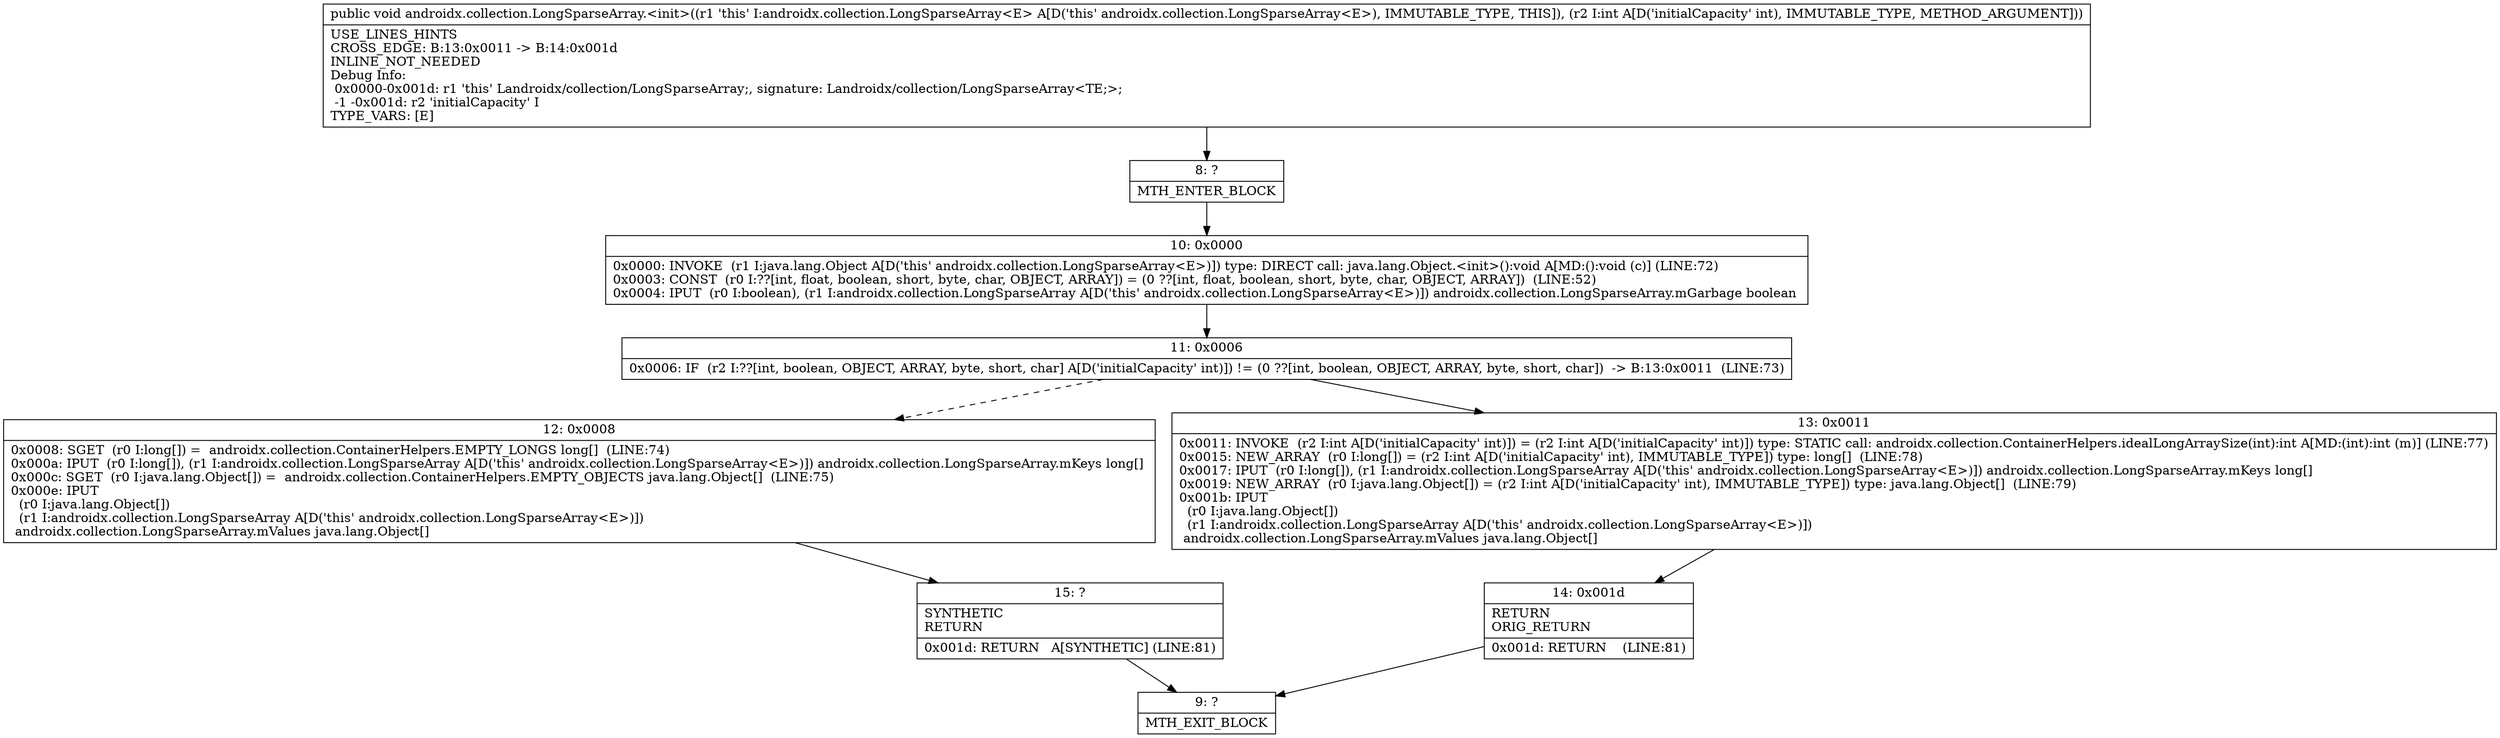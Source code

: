 digraph "CFG forandroidx.collection.LongSparseArray.\<init\>(I)V" {
Node_8 [shape=record,label="{8\:\ ?|MTH_ENTER_BLOCK\l}"];
Node_10 [shape=record,label="{10\:\ 0x0000|0x0000: INVOKE  (r1 I:java.lang.Object A[D('this' androidx.collection.LongSparseArray\<E\>)]) type: DIRECT call: java.lang.Object.\<init\>():void A[MD:():void (c)] (LINE:72)\l0x0003: CONST  (r0 I:??[int, float, boolean, short, byte, char, OBJECT, ARRAY]) = (0 ??[int, float, boolean, short, byte, char, OBJECT, ARRAY])  (LINE:52)\l0x0004: IPUT  (r0 I:boolean), (r1 I:androidx.collection.LongSparseArray A[D('this' androidx.collection.LongSparseArray\<E\>)]) androidx.collection.LongSparseArray.mGarbage boolean \l}"];
Node_11 [shape=record,label="{11\:\ 0x0006|0x0006: IF  (r2 I:??[int, boolean, OBJECT, ARRAY, byte, short, char] A[D('initialCapacity' int)]) != (0 ??[int, boolean, OBJECT, ARRAY, byte, short, char])  \-\> B:13:0x0011  (LINE:73)\l}"];
Node_12 [shape=record,label="{12\:\ 0x0008|0x0008: SGET  (r0 I:long[]) =  androidx.collection.ContainerHelpers.EMPTY_LONGS long[]  (LINE:74)\l0x000a: IPUT  (r0 I:long[]), (r1 I:androidx.collection.LongSparseArray A[D('this' androidx.collection.LongSparseArray\<E\>)]) androidx.collection.LongSparseArray.mKeys long[] \l0x000c: SGET  (r0 I:java.lang.Object[]) =  androidx.collection.ContainerHelpers.EMPTY_OBJECTS java.lang.Object[]  (LINE:75)\l0x000e: IPUT  \l  (r0 I:java.lang.Object[])\l  (r1 I:androidx.collection.LongSparseArray A[D('this' androidx.collection.LongSparseArray\<E\>)])\l androidx.collection.LongSparseArray.mValues java.lang.Object[] \l}"];
Node_15 [shape=record,label="{15\:\ ?|SYNTHETIC\lRETURN\l|0x001d: RETURN   A[SYNTHETIC] (LINE:81)\l}"];
Node_9 [shape=record,label="{9\:\ ?|MTH_EXIT_BLOCK\l}"];
Node_13 [shape=record,label="{13\:\ 0x0011|0x0011: INVOKE  (r2 I:int A[D('initialCapacity' int)]) = (r2 I:int A[D('initialCapacity' int)]) type: STATIC call: androidx.collection.ContainerHelpers.idealLongArraySize(int):int A[MD:(int):int (m)] (LINE:77)\l0x0015: NEW_ARRAY  (r0 I:long[]) = (r2 I:int A[D('initialCapacity' int), IMMUTABLE_TYPE]) type: long[]  (LINE:78)\l0x0017: IPUT  (r0 I:long[]), (r1 I:androidx.collection.LongSparseArray A[D('this' androidx.collection.LongSparseArray\<E\>)]) androidx.collection.LongSparseArray.mKeys long[] \l0x0019: NEW_ARRAY  (r0 I:java.lang.Object[]) = (r2 I:int A[D('initialCapacity' int), IMMUTABLE_TYPE]) type: java.lang.Object[]  (LINE:79)\l0x001b: IPUT  \l  (r0 I:java.lang.Object[])\l  (r1 I:androidx.collection.LongSparseArray A[D('this' androidx.collection.LongSparseArray\<E\>)])\l androidx.collection.LongSparseArray.mValues java.lang.Object[] \l}"];
Node_14 [shape=record,label="{14\:\ 0x001d|RETURN\lORIG_RETURN\l|0x001d: RETURN    (LINE:81)\l}"];
MethodNode[shape=record,label="{public void androidx.collection.LongSparseArray.\<init\>((r1 'this' I:androidx.collection.LongSparseArray\<E\> A[D('this' androidx.collection.LongSparseArray\<E\>), IMMUTABLE_TYPE, THIS]), (r2 I:int A[D('initialCapacity' int), IMMUTABLE_TYPE, METHOD_ARGUMENT]))  | USE_LINES_HINTS\lCROSS_EDGE: B:13:0x0011 \-\> B:14:0x001d\lINLINE_NOT_NEEDED\lDebug Info:\l  0x0000\-0x001d: r1 'this' Landroidx\/collection\/LongSparseArray;, signature: Landroidx\/collection\/LongSparseArray\<TE;\>;\l  \-1 \-0x001d: r2 'initialCapacity' I\lTYPE_VARS: [E]\l}"];
MethodNode -> Node_8;Node_8 -> Node_10;
Node_10 -> Node_11;
Node_11 -> Node_12[style=dashed];
Node_11 -> Node_13;
Node_12 -> Node_15;
Node_15 -> Node_9;
Node_13 -> Node_14;
Node_14 -> Node_9;
}

